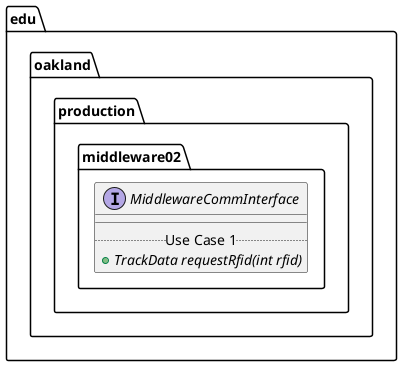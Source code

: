 @startuml MiddlewareCommInterface

package edu.oakland.production.middleware02 {
    interface MiddlewareCommInterface {
        __
        .. Use Case 1 ..
        {abstract} + TrackData requestRfid(int rfid)
    }
}

@enduml